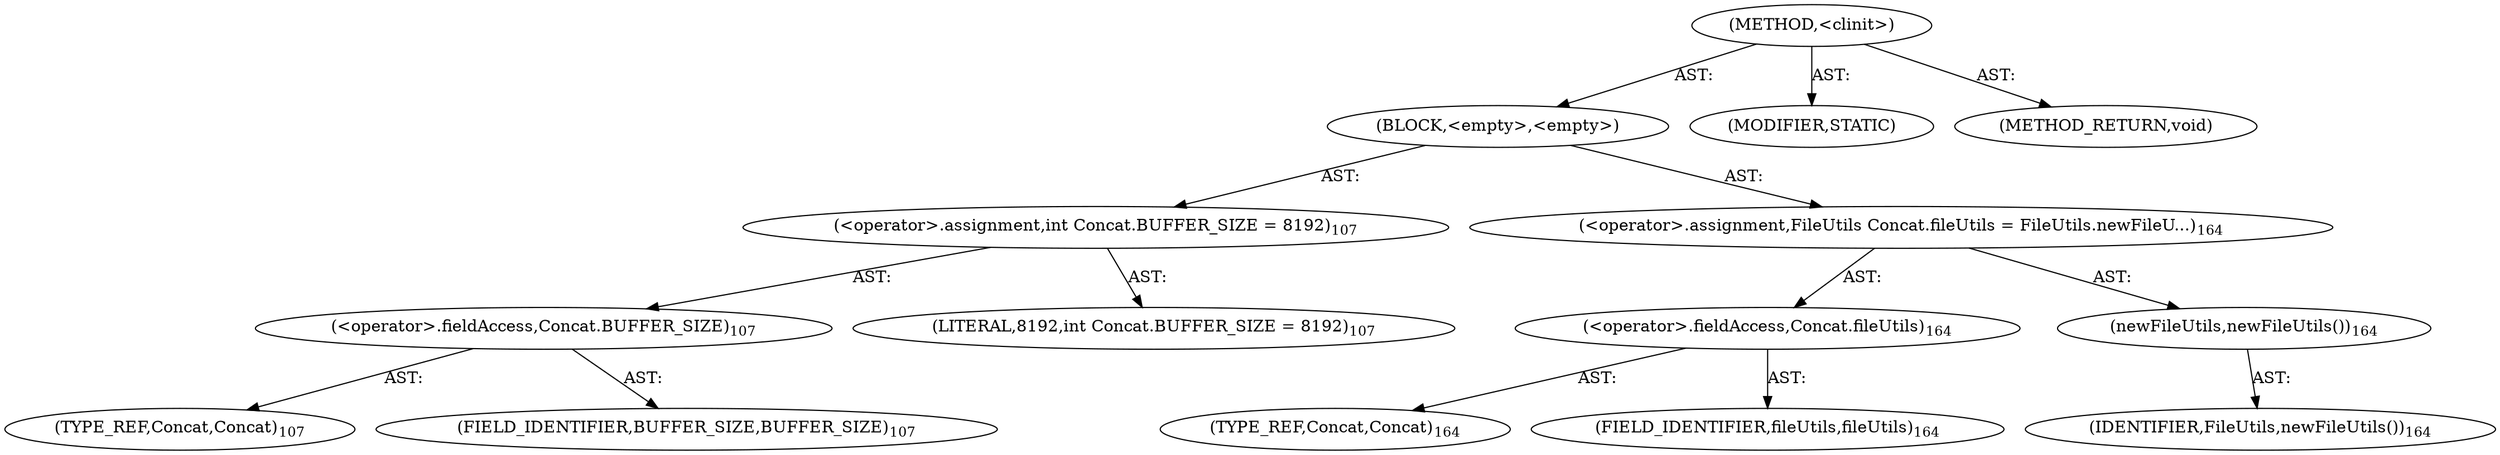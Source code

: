 digraph "&lt;clinit&gt;" {  
"111669149734" [label = <(METHOD,&lt;clinit&gt;)> ]
"25769803933" [label = <(BLOCK,&lt;empty&gt;,&lt;empty&gt;)> ]
"30064771773" [label = <(&lt;operator&gt;.assignment,int Concat.BUFFER_SIZE = 8192)<SUB>107</SUB>> ]
"30064771774" [label = <(&lt;operator&gt;.fieldAccess,Concat.BUFFER_SIZE)<SUB>107</SUB>> ]
"180388626447" [label = <(TYPE_REF,Concat,Concat)<SUB>107</SUB>> ]
"55834575065" [label = <(FIELD_IDENTIFIER,BUFFER_SIZE,BUFFER_SIZE)<SUB>107</SUB>> ]
"90194313356" [label = <(LITERAL,8192,int Concat.BUFFER_SIZE = 8192)<SUB>107</SUB>> ]
"30064771775" [label = <(&lt;operator&gt;.assignment,FileUtils Concat.fileUtils = FileUtils.newFileU...)<SUB>164</SUB>> ]
"30064771776" [label = <(&lt;operator&gt;.fieldAccess,Concat.fileUtils)<SUB>164</SUB>> ]
"180388626448" [label = <(TYPE_REF,Concat,Concat)<SUB>164</SUB>> ]
"55834575066" [label = <(FIELD_IDENTIFIER,fileUtils,fileUtils)<SUB>164</SUB>> ]
"30064771777" [label = <(newFileUtils,newFileUtils())<SUB>164</SUB>> ]
"68719477232" [label = <(IDENTIFIER,FileUtils,newFileUtils())<SUB>164</SUB>> ]
"133143986282" [label = <(MODIFIER,STATIC)> ]
"128849018918" [label = <(METHOD_RETURN,void)> ]
  "111669149734" -> "25769803933"  [ label = "AST: "] 
  "111669149734" -> "133143986282"  [ label = "AST: "] 
  "111669149734" -> "128849018918"  [ label = "AST: "] 
  "25769803933" -> "30064771773"  [ label = "AST: "] 
  "25769803933" -> "30064771775"  [ label = "AST: "] 
  "30064771773" -> "30064771774"  [ label = "AST: "] 
  "30064771773" -> "90194313356"  [ label = "AST: "] 
  "30064771774" -> "180388626447"  [ label = "AST: "] 
  "30064771774" -> "55834575065"  [ label = "AST: "] 
  "30064771775" -> "30064771776"  [ label = "AST: "] 
  "30064771775" -> "30064771777"  [ label = "AST: "] 
  "30064771776" -> "180388626448"  [ label = "AST: "] 
  "30064771776" -> "55834575066"  [ label = "AST: "] 
  "30064771777" -> "68719477232"  [ label = "AST: "] 
}
